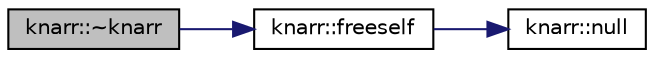 digraph "knarr::~knarr"
{
  edge [fontname="Helvetica",fontsize="10",labelfontname="Helvetica",labelfontsize="10"];
  node [fontname="Helvetica",fontsize="10",shape=record];
  rankdir="LR";
  Node3 [label="knarr::~knarr",height=0.2,width=0.4,color="black", fillcolor="grey75", style="filled", fontcolor="black"];
  Node3 -> Node4 [color="midnightblue",fontsize="10",style="solid",fontname="Helvetica"];
  Node4 [label="knarr::freeself",height=0.2,width=0.4,color="black", fillcolor="white", style="filled",URL="$d7/de5/classknarr.html#abd2281ac20def4284aa8431ba773e82c"];
  Node4 -> Node5 [color="midnightblue",fontsize="10",style="solid",fontname="Helvetica"];
  Node5 [label="knarr::null",height=0.2,width=0.4,color="black", fillcolor="white", style="filled",URL="$d7/de5/classknarr.html#a0404c8ec7f109c15730d2c61f2cfe4d8"];
}
